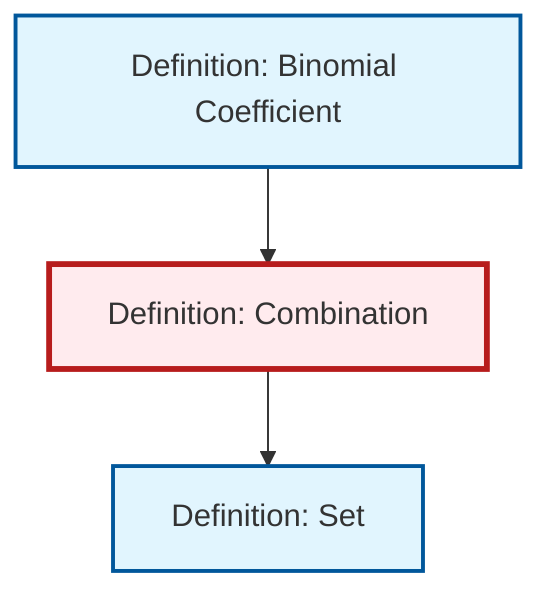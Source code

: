 graph TD
    classDef definition fill:#e1f5fe,stroke:#01579b,stroke-width:2px
    classDef theorem fill:#f3e5f5,stroke:#4a148c,stroke-width:2px
    classDef axiom fill:#fff3e0,stroke:#e65100,stroke-width:2px
    classDef example fill:#e8f5e9,stroke:#1b5e20,stroke-width:2px
    classDef current fill:#ffebee,stroke:#b71c1c,stroke-width:3px
    def-combination["Definition: Combination"]:::definition
    def-set["Definition: Set"]:::definition
    def-binomial-coefficient["Definition: Binomial Coefficient"]:::definition
    def-combination --> def-set
    def-binomial-coefficient --> def-combination
    class def-combination current